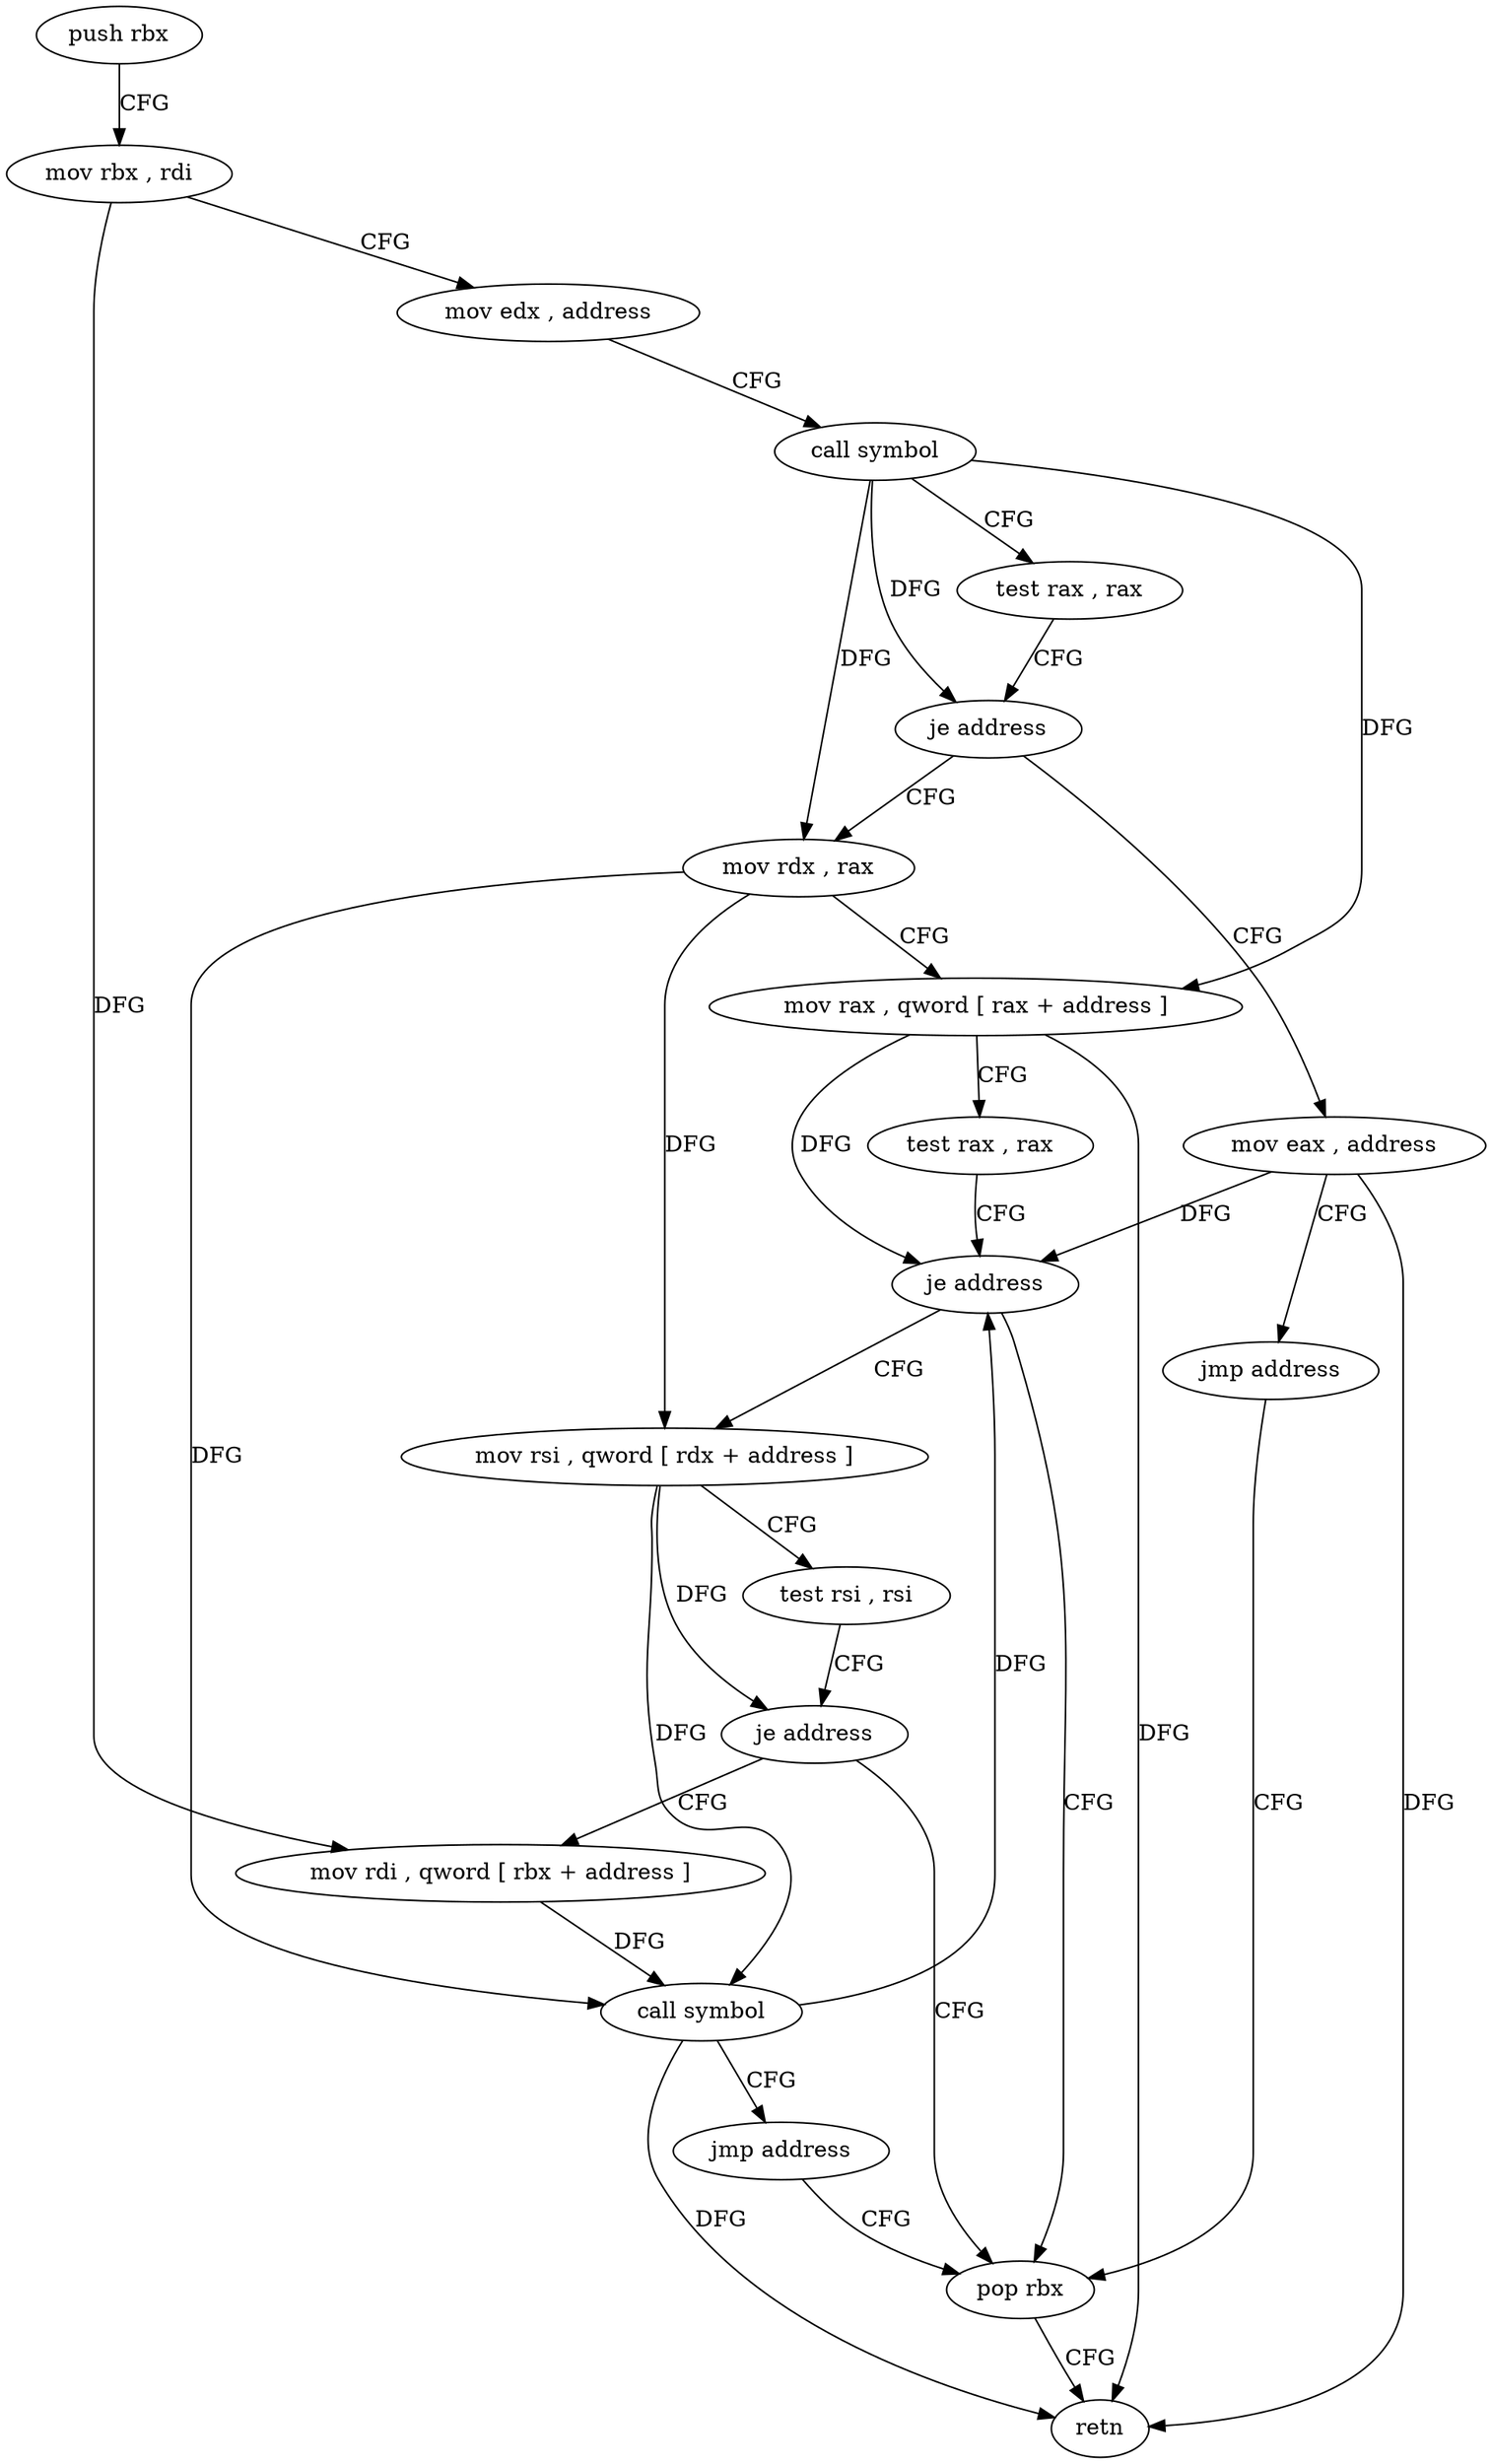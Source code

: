 digraph "func" {
"93136" [label = "push rbx" ]
"93137" [label = "mov rbx , rdi" ]
"93140" [label = "mov edx , address" ]
"93145" [label = "call symbol" ]
"93150" [label = "test rax , rax" ]
"93153" [label = "je address" ]
"93189" [label = "mov eax , address" ]
"93155" [label = "mov rdx , rax" ]
"93194" [label = "jmp address" ]
"93167" [label = "pop rbx" ]
"93158" [label = "mov rax , qword [ rax + address ]" ]
"93162" [label = "test rax , rax" ]
"93165" [label = "je address" ]
"93169" [label = "mov rsi , qword [ rdx + address ]" ]
"93168" [label = "retn" ]
"93173" [label = "test rsi , rsi" ]
"93176" [label = "je address" ]
"93178" [label = "mov rdi , qword [ rbx + address ]" ]
"93182" [label = "call symbol" ]
"93187" [label = "jmp address" ]
"93136" -> "93137" [ label = "CFG" ]
"93137" -> "93140" [ label = "CFG" ]
"93137" -> "93178" [ label = "DFG" ]
"93140" -> "93145" [ label = "CFG" ]
"93145" -> "93150" [ label = "CFG" ]
"93145" -> "93153" [ label = "DFG" ]
"93145" -> "93155" [ label = "DFG" ]
"93145" -> "93158" [ label = "DFG" ]
"93150" -> "93153" [ label = "CFG" ]
"93153" -> "93189" [ label = "CFG" ]
"93153" -> "93155" [ label = "CFG" ]
"93189" -> "93194" [ label = "CFG" ]
"93189" -> "93165" [ label = "DFG" ]
"93189" -> "93168" [ label = "DFG" ]
"93155" -> "93158" [ label = "CFG" ]
"93155" -> "93169" [ label = "DFG" ]
"93155" -> "93182" [ label = "DFG" ]
"93194" -> "93167" [ label = "CFG" ]
"93167" -> "93168" [ label = "CFG" ]
"93158" -> "93162" [ label = "CFG" ]
"93158" -> "93165" [ label = "DFG" ]
"93158" -> "93168" [ label = "DFG" ]
"93162" -> "93165" [ label = "CFG" ]
"93165" -> "93169" [ label = "CFG" ]
"93165" -> "93167" [ label = "CFG" ]
"93169" -> "93173" [ label = "CFG" ]
"93169" -> "93176" [ label = "DFG" ]
"93169" -> "93182" [ label = "DFG" ]
"93173" -> "93176" [ label = "CFG" ]
"93176" -> "93167" [ label = "CFG" ]
"93176" -> "93178" [ label = "CFG" ]
"93178" -> "93182" [ label = "DFG" ]
"93182" -> "93187" [ label = "CFG" ]
"93182" -> "93165" [ label = "DFG" ]
"93182" -> "93168" [ label = "DFG" ]
"93187" -> "93167" [ label = "CFG" ]
}
